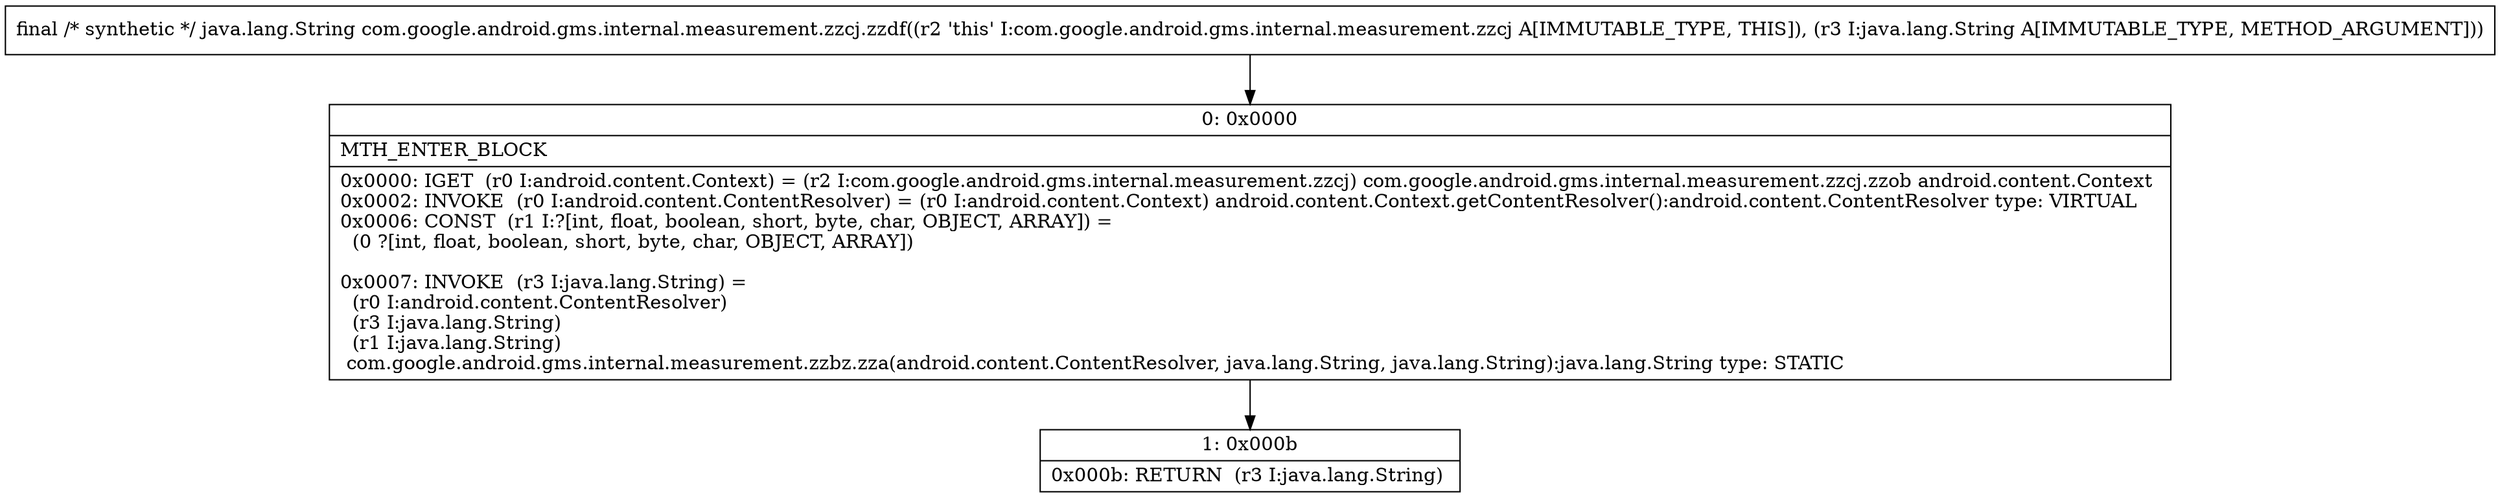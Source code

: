 digraph "CFG forcom.google.android.gms.internal.measurement.zzcj.zzdf(Ljava\/lang\/String;)Ljava\/lang\/String;" {
Node_0 [shape=record,label="{0\:\ 0x0000|MTH_ENTER_BLOCK\l|0x0000: IGET  (r0 I:android.content.Context) = (r2 I:com.google.android.gms.internal.measurement.zzcj) com.google.android.gms.internal.measurement.zzcj.zzob android.content.Context \l0x0002: INVOKE  (r0 I:android.content.ContentResolver) = (r0 I:android.content.Context) android.content.Context.getContentResolver():android.content.ContentResolver type: VIRTUAL \l0x0006: CONST  (r1 I:?[int, float, boolean, short, byte, char, OBJECT, ARRAY]) = \l  (0 ?[int, float, boolean, short, byte, char, OBJECT, ARRAY])\l \l0x0007: INVOKE  (r3 I:java.lang.String) = \l  (r0 I:android.content.ContentResolver)\l  (r3 I:java.lang.String)\l  (r1 I:java.lang.String)\l com.google.android.gms.internal.measurement.zzbz.zza(android.content.ContentResolver, java.lang.String, java.lang.String):java.lang.String type: STATIC \l}"];
Node_1 [shape=record,label="{1\:\ 0x000b|0x000b: RETURN  (r3 I:java.lang.String) \l}"];
MethodNode[shape=record,label="{final \/* synthetic *\/ java.lang.String com.google.android.gms.internal.measurement.zzcj.zzdf((r2 'this' I:com.google.android.gms.internal.measurement.zzcj A[IMMUTABLE_TYPE, THIS]), (r3 I:java.lang.String A[IMMUTABLE_TYPE, METHOD_ARGUMENT])) }"];
MethodNode -> Node_0;
Node_0 -> Node_1;
}

